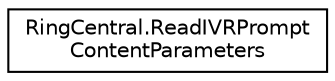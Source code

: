 digraph "Graphical Class Hierarchy"
{
 // LATEX_PDF_SIZE
  edge [fontname="Helvetica",fontsize="10",labelfontname="Helvetica",labelfontsize="10"];
  node [fontname="Helvetica",fontsize="10",shape=record];
  rankdir="LR";
  Node0 [label="RingCentral.ReadIVRPrompt\lContentParameters",height=0.2,width=0.4,color="black", fillcolor="white", style="filled",URL="$classRingCentral_1_1ReadIVRPromptContentParameters.html",tooltip="Query parameters for operation readIVRPromptContent"];
}
